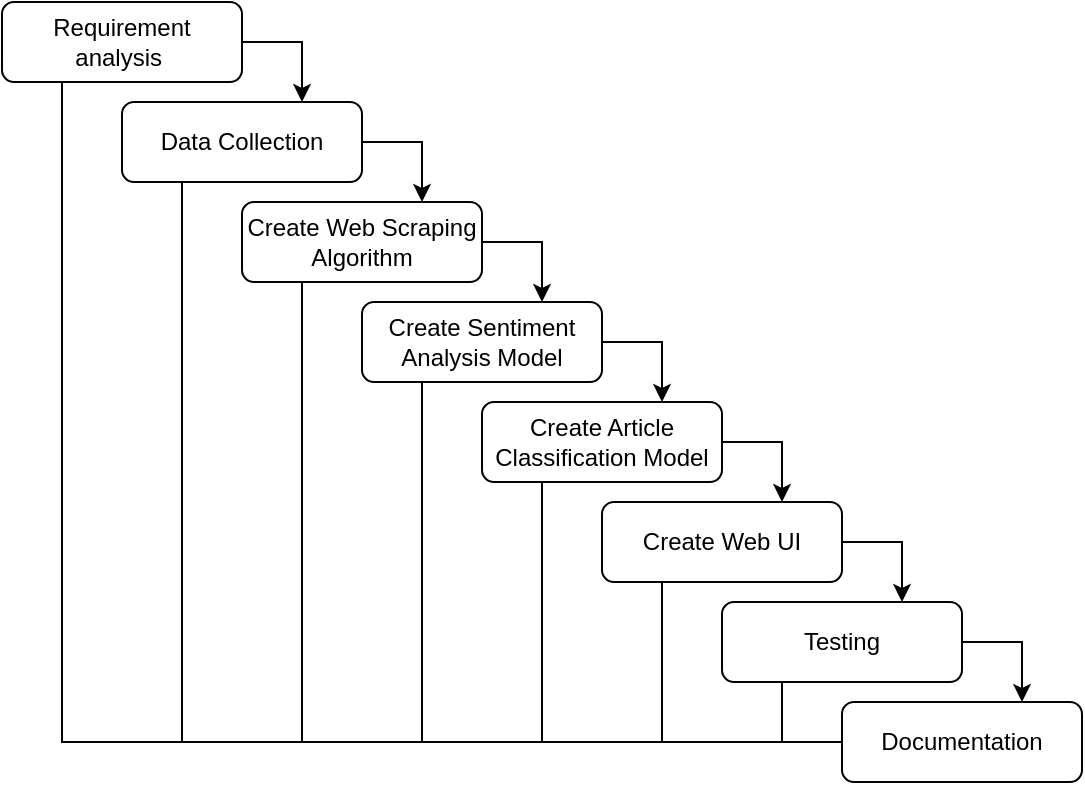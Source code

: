 <mxfile version="24.7.6">
  <diagram name="Page-1" id="Z0b_nsah_u4BEHsVigYa">
    <mxGraphModel dx="1559" dy="818" grid="1" gridSize="10" guides="1" tooltips="1" connect="1" arrows="1" fold="1" page="1" pageScale="1" pageWidth="850" pageHeight="1100" math="0" shadow="0">
      <root>
        <mxCell id="0" />
        <mxCell id="1" parent="0" />
        <mxCell id="XPFSW59bu9Dd8M8PwPf9-5" style="edgeStyle=orthogonalEdgeStyle;rounded=0;orthogonalLoop=1;jettySize=auto;html=1;exitX=1;exitY=0.5;exitDx=0;exitDy=0;entryX=0.75;entryY=0;entryDx=0;entryDy=0;" edge="1" parent="1" source="rnBU1_uquYImkuyeY7R2-1" target="rnBU1_uquYImkuyeY7R2-2">
          <mxGeometry relative="1" as="geometry" />
        </mxCell>
        <mxCell id="rnBU1_uquYImkuyeY7R2-1" value="Requirement analysis&amp;nbsp;" style="rounded=1;whiteSpace=wrap;html=1;" parent="1" vertex="1">
          <mxGeometry x="160" y="80" width="120" height="40" as="geometry" />
        </mxCell>
        <mxCell id="XPFSW59bu9Dd8M8PwPf9-6" style="edgeStyle=orthogonalEdgeStyle;rounded=0;orthogonalLoop=1;jettySize=auto;html=1;exitX=1;exitY=0.5;exitDx=0;exitDy=0;entryX=0.75;entryY=0;entryDx=0;entryDy=0;" edge="1" parent="1" source="rnBU1_uquYImkuyeY7R2-2" target="rnBU1_uquYImkuyeY7R2-3">
          <mxGeometry relative="1" as="geometry" />
        </mxCell>
        <mxCell id="XPFSW59bu9Dd8M8PwPf9-13" style="edgeStyle=none;shape=connector;rounded=0;orthogonalLoop=1;jettySize=auto;html=1;exitX=0.25;exitY=1;exitDx=0;exitDy=0;strokeColor=default;align=center;verticalAlign=middle;fontFamily=Helvetica;fontSize=11;fontColor=default;labelBackgroundColor=default;endArrow=none;" edge="1" parent="1" source="rnBU1_uquYImkuyeY7R2-2">
          <mxGeometry relative="1" as="geometry">
            <mxPoint x="250" y="450" as="targetPoint" />
          </mxGeometry>
        </mxCell>
        <mxCell id="rnBU1_uquYImkuyeY7R2-2" value="Data Collection" style="rounded=1;whiteSpace=wrap;html=1;" parent="1" vertex="1">
          <mxGeometry x="220" y="130" width="120" height="40" as="geometry" />
        </mxCell>
        <mxCell id="XPFSW59bu9Dd8M8PwPf9-7" style="edgeStyle=orthogonalEdgeStyle;rounded=0;orthogonalLoop=1;jettySize=auto;html=1;exitX=1;exitY=0.5;exitDx=0;exitDy=0;entryX=0.75;entryY=0;entryDx=0;entryDy=0;" edge="1" parent="1" source="rnBU1_uquYImkuyeY7R2-3" target="rnBU1_uquYImkuyeY7R2-4">
          <mxGeometry relative="1" as="geometry" />
        </mxCell>
        <mxCell id="XPFSW59bu9Dd8M8PwPf9-14" style="edgeStyle=none;shape=connector;rounded=0;orthogonalLoop=1;jettySize=auto;html=1;exitX=0.25;exitY=1;exitDx=0;exitDy=0;strokeColor=default;align=center;verticalAlign=middle;fontFamily=Helvetica;fontSize=11;fontColor=default;labelBackgroundColor=default;endArrow=none;" edge="1" parent="1" source="rnBU1_uquYImkuyeY7R2-3">
          <mxGeometry relative="1" as="geometry">
            <mxPoint x="310" y="450" as="targetPoint" />
          </mxGeometry>
        </mxCell>
        <mxCell id="rnBU1_uquYImkuyeY7R2-3" value="Create Web Scraping Algorithm" style="rounded=1;whiteSpace=wrap;html=1;" parent="1" vertex="1">
          <mxGeometry x="280" y="180" width="120" height="40" as="geometry" />
        </mxCell>
        <mxCell id="XPFSW59bu9Dd8M8PwPf9-8" style="edgeStyle=orthogonalEdgeStyle;rounded=0;orthogonalLoop=1;jettySize=auto;html=1;exitX=1;exitY=0.5;exitDx=0;exitDy=0;entryX=0.75;entryY=0;entryDx=0;entryDy=0;" edge="1" parent="1" source="rnBU1_uquYImkuyeY7R2-4" target="rnBU1_uquYImkuyeY7R2-5">
          <mxGeometry relative="1" as="geometry" />
        </mxCell>
        <mxCell id="XPFSW59bu9Dd8M8PwPf9-15" style="edgeStyle=none;shape=connector;rounded=0;orthogonalLoop=1;jettySize=auto;html=1;exitX=0.25;exitY=1;exitDx=0;exitDy=0;strokeColor=default;align=center;verticalAlign=middle;fontFamily=Helvetica;fontSize=11;fontColor=default;labelBackgroundColor=default;endArrow=none;" edge="1" parent="1" source="rnBU1_uquYImkuyeY7R2-4">
          <mxGeometry relative="1" as="geometry">
            <mxPoint x="370" y="450" as="targetPoint" />
          </mxGeometry>
        </mxCell>
        <mxCell id="rnBU1_uquYImkuyeY7R2-4" value="Create Sentiment Analysis Model" style="rounded=1;whiteSpace=wrap;html=1;" parent="1" vertex="1">
          <mxGeometry x="340" y="230" width="120" height="40" as="geometry" />
        </mxCell>
        <mxCell id="XPFSW59bu9Dd8M8PwPf9-9" style="edgeStyle=orthogonalEdgeStyle;rounded=0;orthogonalLoop=1;jettySize=auto;html=1;exitX=1;exitY=0.5;exitDx=0;exitDy=0;entryX=0.75;entryY=0;entryDx=0;entryDy=0;" edge="1" parent="1" source="rnBU1_uquYImkuyeY7R2-5" target="rnBU1_uquYImkuyeY7R2-12">
          <mxGeometry relative="1" as="geometry" />
        </mxCell>
        <mxCell id="XPFSW59bu9Dd8M8PwPf9-16" style="edgeStyle=none;shape=connector;rounded=0;orthogonalLoop=1;jettySize=auto;html=1;exitX=0.25;exitY=1;exitDx=0;exitDy=0;strokeColor=default;align=center;verticalAlign=middle;fontFamily=Helvetica;fontSize=11;fontColor=default;labelBackgroundColor=default;endArrow=none;" edge="1" parent="1" source="rnBU1_uquYImkuyeY7R2-5">
          <mxGeometry relative="1" as="geometry">
            <mxPoint x="430" y="450" as="targetPoint" />
          </mxGeometry>
        </mxCell>
        <mxCell id="rnBU1_uquYImkuyeY7R2-5" value="Create Article Classification Model" style="rounded=1;whiteSpace=wrap;html=1;" parent="1" vertex="1">
          <mxGeometry x="400" y="280" width="120" height="40" as="geometry" />
        </mxCell>
        <mxCell id="XPFSW59bu9Dd8M8PwPf9-11" style="edgeStyle=orthogonalEdgeStyle;rounded=0;orthogonalLoop=1;jettySize=auto;html=1;exitX=1;exitY=0.5;exitDx=0;exitDy=0;entryX=0.75;entryY=0;entryDx=0;entryDy=0;" edge="1" parent="1" source="rnBU1_uquYImkuyeY7R2-6" target="XPFSW59bu9Dd8M8PwPf9-2">
          <mxGeometry relative="1" as="geometry" />
        </mxCell>
        <mxCell id="XPFSW59bu9Dd8M8PwPf9-18" style="edgeStyle=none;shape=connector;rounded=0;orthogonalLoop=1;jettySize=auto;html=1;exitX=0.25;exitY=1;exitDx=0;exitDy=0;strokeColor=default;align=center;verticalAlign=middle;fontFamily=Helvetica;fontSize=11;fontColor=default;labelBackgroundColor=default;endArrow=none;" edge="1" parent="1" source="rnBU1_uquYImkuyeY7R2-6">
          <mxGeometry relative="1" as="geometry">
            <mxPoint x="550" y="450" as="targetPoint" />
          </mxGeometry>
        </mxCell>
        <mxCell id="rnBU1_uquYImkuyeY7R2-6" value="Testing" style="rounded=1;whiteSpace=wrap;html=1;" parent="1" vertex="1">
          <mxGeometry x="520" y="380" width="120" height="40" as="geometry" />
        </mxCell>
        <mxCell id="XPFSW59bu9Dd8M8PwPf9-10" style="edgeStyle=orthogonalEdgeStyle;rounded=0;orthogonalLoop=1;jettySize=auto;html=1;exitX=1;exitY=0.5;exitDx=0;exitDy=0;entryX=0.75;entryY=0;entryDx=0;entryDy=0;" edge="1" parent="1" source="rnBU1_uquYImkuyeY7R2-12" target="rnBU1_uquYImkuyeY7R2-6">
          <mxGeometry relative="1" as="geometry" />
        </mxCell>
        <mxCell id="XPFSW59bu9Dd8M8PwPf9-17" style="edgeStyle=none;shape=connector;rounded=0;orthogonalLoop=1;jettySize=auto;html=1;exitX=0.25;exitY=1;exitDx=0;exitDy=0;strokeColor=default;align=center;verticalAlign=middle;fontFamily=Helvetica;fontSize=11;fontColor=default;labelBackgroundColor=default;endArrow=none;" edge="1" parent="1" source="rnBU1_uquYImkuyeY7R2-12">
          <mxGeometry relative="1" as="geometry">
            <mxPoint x="490" y="450" as="targetPoint" />
          </mxGeometry>
        </mxCell>
        <mxCell id="rnBU1_uquYImkuyeY7R2-12" value="Create Web UI" style="rounded=1;whiteSpace=wrap;html=1;" parent="1" vertex="1">
          <mxGeometry x="460" y="330" width="120" height="40" as="geometry" />
        </mxCell>
        <mxCell id="XPFSW59bu9Dd8M8PwPf9-2" value="Documentation" style="rounded=1;whiteSpace=wrap;html=1;" vertex="1" parent="1">
          <mxGeometry x="580" y="430" width="120" height="40" as="geometry" />
        </mxCell>
        <mxCell id="XPFSW59bu9Dd8M8PwPf9-12" value="" style="endArrow=none;html=1;rounded=0;exitX=0;exitY=0.5;exitDx=0;exitDy=0;entryX=0.25;entryY=1;entryDx=0;entryDy=0;" edge="1" parent="1" source="XPFSW59bu9Dd8M8PwPf9-2" target="rnBU1_uquYImkuyeY7R2-1">
          <mxGeometry width="50" height="50" relative="1" as="geometry">
            <mxPoint x="400" y="350" as="sourcePoint" />
            <mxPoint x="450" y="300" as="targetPoint" />
            <Array as="points">
              <mxPoint x="190" y="450" />
            </Array>
          </mxGeometry>
        </mxCell>
      </root>
    </mxGraphModel>
  </diagram>
</mxfile>

